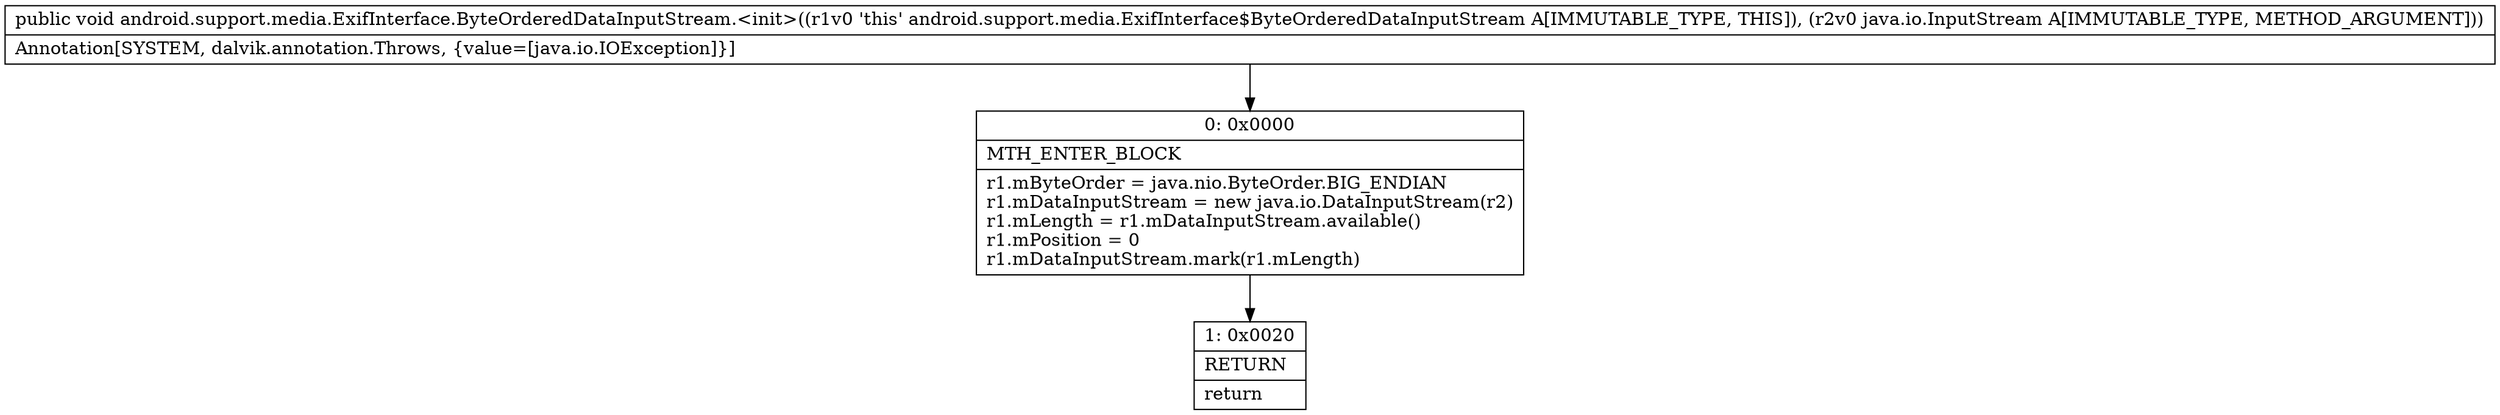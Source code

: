 digraph "CFG forandroid.support.media.ExifInterface.ByteOrderedDataInputStream.\<init\>(Ljava\/io\/InputStream;)V" {
Node_0 [shape=record,label="{0\:\ 0x0000|MTH_ENTER_BLOCK\l|r1.mByteOrder = java.nio.ByteOrder.BIG_ENDIAN\lr1.mDataInputStream = new java.io.DataInputStream(r2)\lr1.mLength = r1.mDataInputStream.available()\lr1.mPosition = 0\lr1.mDataInputStream.mark(r1.mLength)\l}"];
Node_1 [shape=record,label="{1\:\ 0x0020|RETURN\l|return\l}"];
MethodNode[shape=record,label="{public void android.support.media.ExifInterface.ByteOrderedDataInputStream.\<init\>((r1v0 'this' android.support.media.ExifInterface$ByteOrderedDataInputStream A[IMMUTABLE_TYPE, THIS]), (r2v0 java.io.InputStream A[IMMUTABLE_TYPE, METHOD_ARGUMENT]))  | Annotation[SYSTEM, dalvik.annotation.Throws, \{value=[java.io.IOException]\}]\l}"];
MethodNode -> Node_0;
Node_0 -> Node_1;
}

